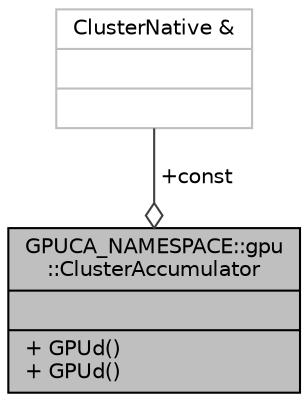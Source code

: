 digraph "GPUCA_NAMESPACE::gpu::ClusterAccumulator"
{
 // INTERACTIVE_SVG=YES
  bgcolor="transparent";
  edge [fontname="Helvetica",fontsize="10",labelfontname="Helvetica",labelfontsize="10"];
  node [fontname="Helvetica",fontsize="10",shape=record];
  Node1 [label="{GPUCA_NAMESPACE::gpu\l::ClusterAccumulator\n||+ GPUd()\l+ GPUd()\l}",height=0.2,width=0.4,color="black", fillcolor="grey75", style="filled", fontcolor="black"];
  Node2 -> Node1 [color="grey25",fontsize="10",style="solid",label=" +const" ,arrowhead="odiamond",fontname="Helvetica"];
  Node2 [label="{ClusterNative &\n||}",height=0.2,width=0.4,color="grey75"];
}

